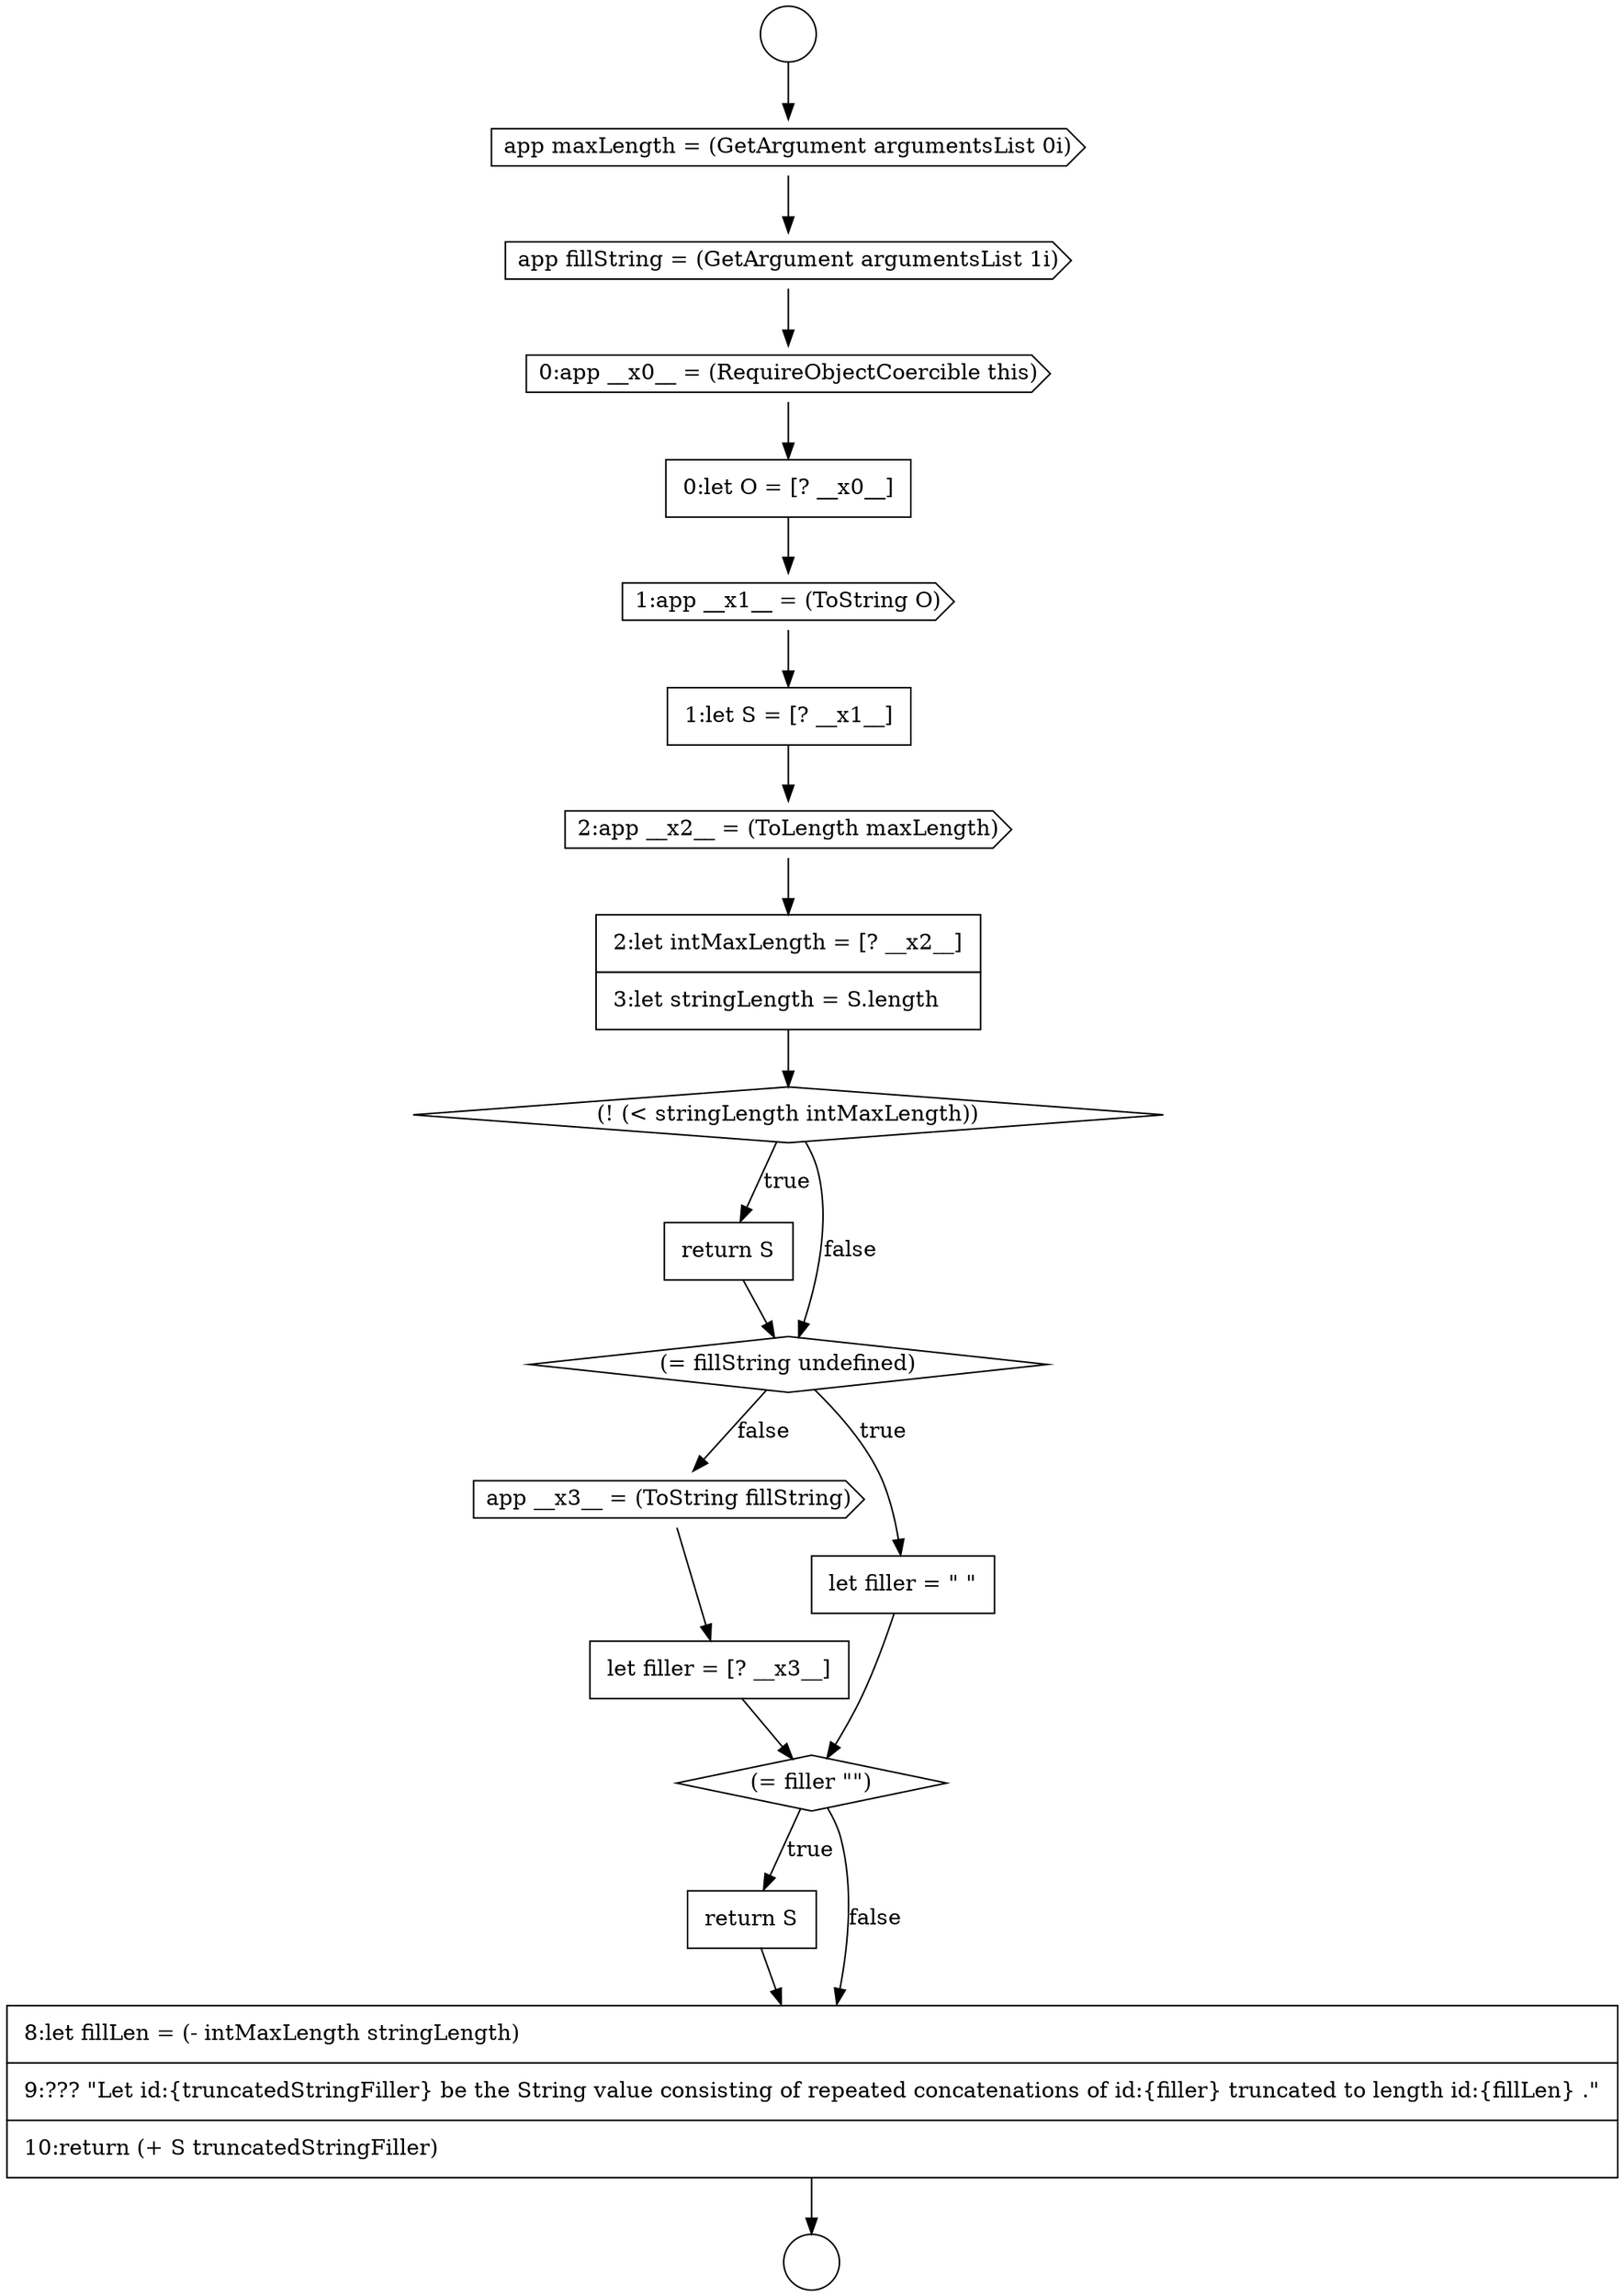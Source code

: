 digraph {
  node13007 [shape=none, margin=0, label=<<font color="black">
    <table border="0" cellborder="1" cellspacing="0" cellpadding="10">
      <tr><td align="left">2:let intMaxLength = [? __x2__]</td></tr>
      <tr><td align="left">3:let stringLength = S.length</td></tr>
    </table>
  </font>> color="black" fillcolor="white" style=filled]
  node13003 [shape=none, margin=0, label=<<font color="black">
    <table border="0" cellborder="1" cellspacing="0" cellpadding="10">
      <tr><td align="left">0:let O = [? __x0__]</td></tr>
    </table>
  </font>> color="black" fillcolor="white" style=filled]
  node13013 [shape=none, margin=0, label=<<font color="black">
    <table border="0" cellborder="1" cellspacing="0" cellpadding="10">
      <tr><td align="left">let filler = [? __x3__]</td></tr>
    </table>
  </font>> color="black" fillcolor="white" style=filled]
  node12998 [shape=circle label=" " color="black" fillcolor="white" style=filled]
  node13002 [shape=cds, label=<<font color="black">0:app __x0__ = (RequireObjectCoercible this)</font>> color="black" fillcolor="white" style=filled]
  node13006 [shape=cds, label=<<font color="black">2:app __x2__ = (ToLength maxLength)</font>> color="black" fillcolor="white" style=filled]
  node13009 [shape=none, margin=0, label=<<font color="black">
    <table border="0" cellborder="1" cellspacing="0" cellpadding="10">
      <tr><td align="left">return S</td></tr>
    </table>
  </font>> color="black" fillcolor="white" style=filled]
  node12999 [shape=circle label=" " color="black" fillcolor="white" style=filled]
  node13014 [shape=diamond, label=<<font color="black">(= filler &quot;&quot;)</font>> color="black" fillcolor="white" style=filled]
  node13001 [shape=cds, label=<<font color="black">app fillString = (GetArgument argumentsList 1i)</font>> color="black" fillcolor="white" style=filled]
  node13005 [shape=none, margin=0, label=<<font color="black">
    <table border="0" cellborder="1" cellspacing="0" cellpadding="10">
      <tr><td align="left">1:let S = [? __x1__]</td></tr>
    </table>
  </font>> color="black" fillcolor="white" style=filled]
  node13015 [shape=none, margin=0, label=<<font color="black">
    <table border="0" cellborder="1" cellspacing="0" cellpadding="10">
      <tr><td align="left">return S</td></tr>
    </table>
  </font>> color="black" fillcolor="white" style=filled]
  node13008 [shape=diamond, label=<<font color="black">(! (&lt; stringLength intMaxLength))</font>> color="black" fillcolor="white" style=filled]
  node13012 [shape=cds, label=<<font color="black">app __x3__ = (ToString fillString)</font>> color="black" fillcolor="white" style=filled]
  node13004 [shape=cds, label=<<font color="black">1:app __x1__ = (ToString O)</font>> color="black" fillcolor="white" style=filled]
  node13010 [shape=diamond, label=<<font color="black">(= fillString undefined)</font>> color="black" fillcolor="white" style=filled]
  node13000 [shape=cds, label=<<font color="black">app maxLength = (GetArgument argumentsList 0i)</font>> color="black" fillcolor="white" style=filled]
  node13016 [shape=none, margin=0, label=<<font color="black">
    <table border="0" cellborder="1" cellspacing="0" cellpadding="10">
      <tr><td align="left">8:let fillLen = (- intMaxLength stringLength)</td></tr>
      <tr><td align="left">9:??? &quot;Let id:{truncatedStringFiller} be the String value consisting of repeated concatenations of id:{filler} truncated to length id:{fillLen} .&quot;</td></tr>
      <tr><td align="left">10:return (+ S truncatedStringFiller)</td></tr>
    </table>
  </font>> color="black" fillcolor="white" style=filled]
  node13011 [shape=none, margin=0, label=<<font color="black">
    <table border="0" cellborder="1" cellspacing="0" cellpadding="10">
      <tr><td align="left">let filler = &quot; &quot;</td></tr>
    </table>
  </font>> color="black" fillcolor="white" style=filled]
  node13015 -> node13016 [ color="black"]
  node13005 -> node13006 [ color="black"]
  node13016 -> node12999 [ color="black"]
  node13002 -> node13003 [ color="black"]
  node13004 -> node13005 [ color="black"]
  node13014 -> node13015 [label=<<font color="black">true</font>> color="black"]
  node13014 -> node13016 [label=<<font color="black">false</font>> color="black"]
  node13003 -> node13004 [ color="black"]
  node13009 -> node13010 [ color="black"]
  node13011 -> node13014 [ color="black"]
  node13008 -> node13009 [label=<<font color="black">true</font>> color="black"]
  node13008 -> node13010 [label=<<font color="black">false</font>> color="black"]
  node13006 -> node13007 [ color="black"]
  node12998 -> node13000 [ color="black"]
  node13013 -> node13014 [ color="black"]
  node13007 -> node13008 [ color="black"]
  node13000 -> node13001 [ color="black"]
  node13012 -> node13013 [ color="black"]
  node13010 -> node13011 [label=<<font color="black">true</font>> color="black"]
  node13010 -> node13012 [label=<<font color="black">false</font>> color="black"]
  node13001 -> node13002 [ color="black"]
}
